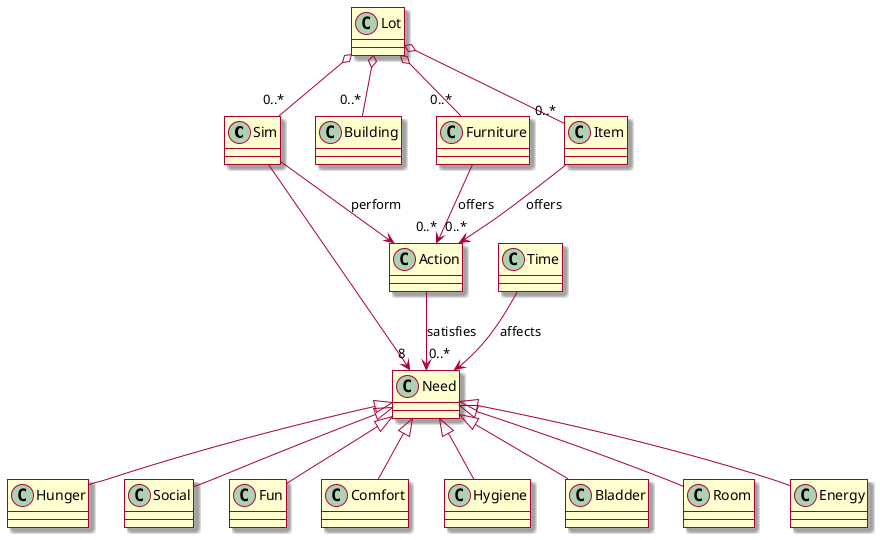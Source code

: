 ﻿﻿@startuml "Domain"
skin rose

Sim --> "8" Need
Need <|-- Hunger
Need <|-- Social
Need <|-- Fun
Need <|-- Comfort
Need <|-- Hygiene
Need <|-- Bladder
Need <|-- Room
Need <|-- Energy

Action --> "0..*" Need : satisfies
Time --> Need : affects
Sim --> Action : perform

Lot o-- "0..*" Sim
Lot o-- "0..*" Building
Lot o-- "0..*" Furniture
Lot o-- "0..*" Item

Furniture --> "0..*" Action : offers
Item --> "0..*" Action : offers

@enduml